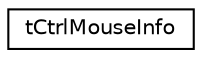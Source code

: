 digraph "Graphical Class Hierarchy"
{
  edge [fontname="Helvetica",fontsize="10",labelfontname="Helvetica",labelfontsize="10"];
  node [fontname="Helvetica",fontsize="10",shape=record];
  rankdir="LR";
  Node1 [label="tCtrlMouseInfo",height=0.2,width=0.4,color="black", fillcolor="white", style="filled",URL="$structt_ctrl_mouse_info.html",tooltip="Mouse information structure. "];
}
